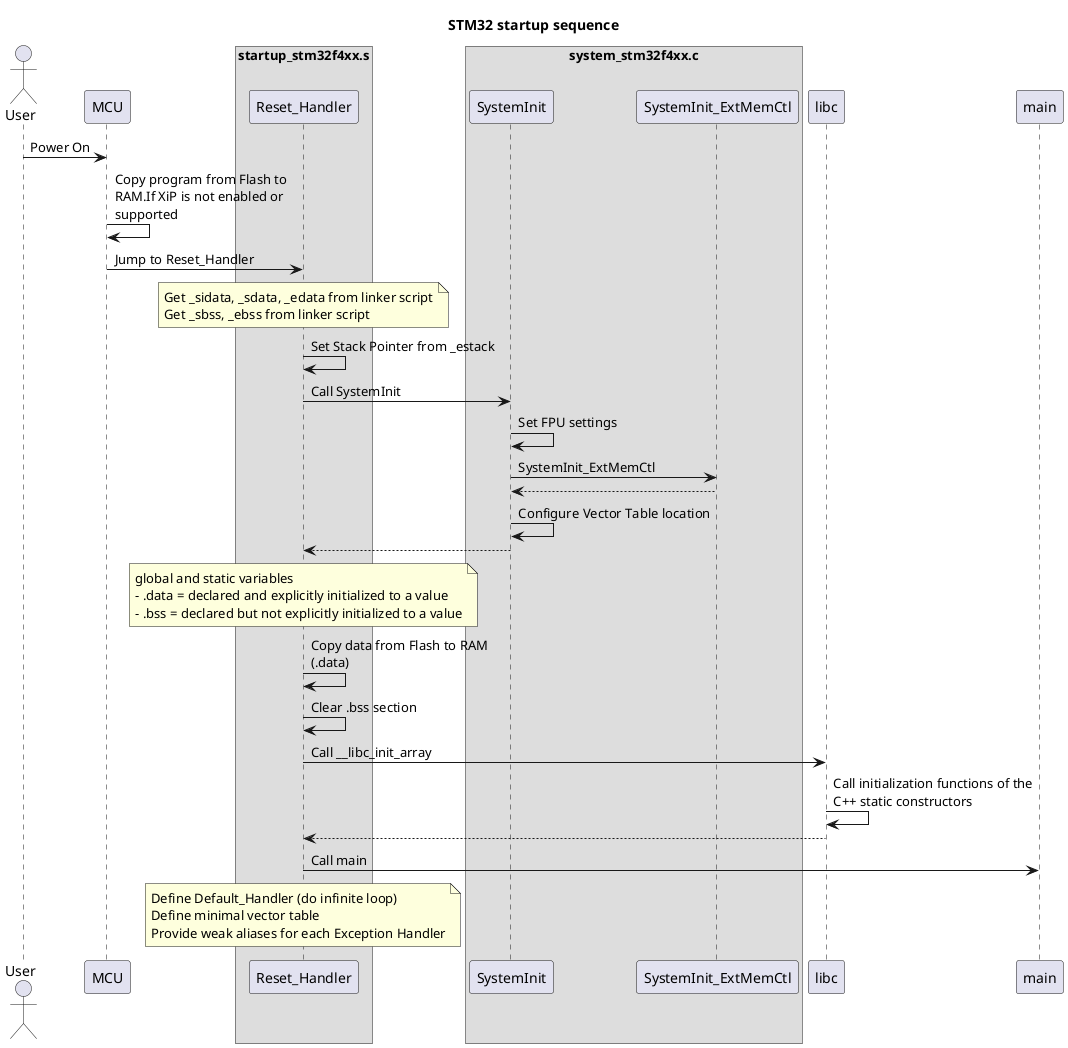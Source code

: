 @startuml "stm32 startup sequence"
title STM32 startup sequence

skinparam MaxMessageSize 200
' hide footbox
hide unlinked

actor "User" as user
participant "MCU" as mcu
box "startup_stm32f4xx.s"
participant "Reset_Handler" as RH
end box
box "system_stm32f4xx.c"
participant "SystemInit" as SI
participant "SystemInit_ExtMemCtl" as SI_ExMem
end box
participant "libc" as libc
participant "main" as main

user -> mcu: Power On
mcu -> mcu: Copy program from Flash to RAM.If XiP is not enabled or supported
mcu -> RH: Jump to Reset_Handler
note over RH
Get _sidata, _sdata, _edata from linker script
Get _sbss, _ebss from linker script
end note

RH -> RH: Set Stack Pointer from _estack
RH -> SI: Call SystemInit
SI -> SI: Set FPU settings
SI -> SI_ExMem: SystemInit_ExtMemCtl
return
SI -> SI: Configure Vector Table location
RH <-- SI
note over RH
global and static variables
- .data = declared and explicitly initialized to a value
- .bss = declared but not explicitly initialized to a value
end note
RH -> RH: Copy data from Flash to RAM (.data)
RH -> RH: Clear .bss section
RH -> libc: Call __libc_init_array
libc -> libc: Call initialization functions of the C++ static constructors
RH <-- libc
RH -> main: Call main

note over of RH
Define Default_Handler (do infinite loop)
Define minimal vector table
Provide weak aliases for each Exception Handler
end note

@enduml
